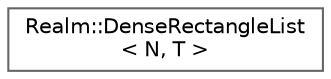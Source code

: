 digraph "Graphical Class Hierarchy"
{
 // LATEX_PDF_SIZE
  bgcolor="transparent";
  edge [fontname=Helvetica,fontsize=10,labelfontname=Helvetica,labelfontsize=10];
  node [fontname=Helvetica,fontsize=10,shape=box,height=0.2,width=0.4];
  rankdir="LR";
  Node0 [id="Node000000",label="Realm::DenseRectangleList\l\< N, T \>",height=0.2,width=0.4,color="grey40", fillcolor="white", style="filled",URL="$classRealm_1_1DenseRectangleList.html",tooltip=" "];
}
